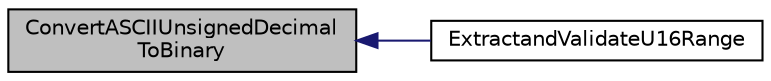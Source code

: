 digraph "ConvertASCIIUnsignedDecimalToBinary"
{
  edge [fontname="Helvetica",fontsize="10",labelfontname="Helvetica",labelfontsize="10"];
  node [fontname="Helvetica",fontsize="10",shape=record];
  rankdir="LR";
  Node1 [label="ConvertASCIIUnsignedDecimal\lToBinary",height=0.2,width=0.4,color="black", fillcolor="grey75", style="filled", fontcolor="black"];
  Node1 -> Node2 [dir="back",color="midnightblue",fontsize="10",style="solid",fontname="Helvetica"];
  Node2 [label="ExtractandValidateU16Range",height=0.2,width=0.4,color="black", fillcolor="white", style="filled",URL="$_w_f_console_msgs_8c.html#aa1ae39391b0a192ef71d190cfe69dde8"];
}
